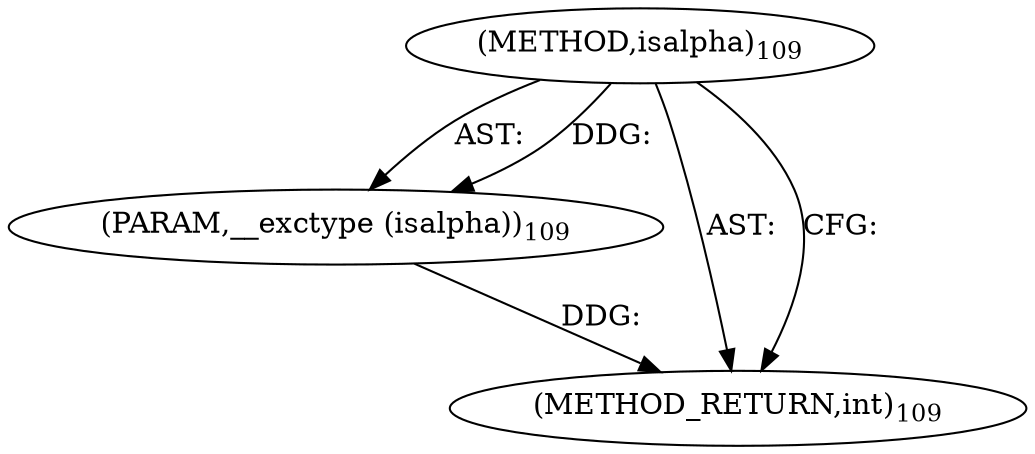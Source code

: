 digraph "isalpha" {  
"2935" [label = <(METHOD,isalpha)<SUB>109</SUB>> ]
"2936" [label = <(PARAM,__exctype (isalpha))<SUB>109</SUB>> ]
"2937" [label = <(METHOD_RETURN,int)<SUB>109</SUB>> ]
  "2935" -> "2936"  [ label = "AST: "] 
  "2935" -> "2937"  [ label = "AST: "] 
  "2935" -> "2937"  [ label = "CFG: "] 
  "2936" -> "2937"  [ label = "DDG: "] 
  "2935" -> "2936"  [ label = "DDG: "] 
}
